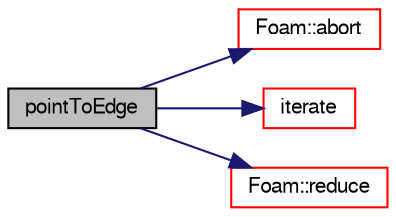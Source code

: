 digraph "pointToEdge"
{
  bgcolor="transparent";
  edge [fontname="FreeSans",fontsize="10",labelfontname="FreeSans",labelfontsize="10"];
  node [fontname="FreeSans",fontsize="10",shape=record];
  rankdir="LR";
  Node167 [label="pointToEdge",height=0.2,width=0.4,color="black", fillcolor="grey75", style="filled", fontcolor="black"];
  Node167 -> Node168 [color="midnightblue",fontsize="10",style="solid",fontname="FreeSans"];
  Node168 [label="Foam::abort",height=0.2,width=0.4,color="red",URL="$a21124.html#a447107a607d03e417307c203fa5fb44b"];
  Node167 -> Node211 [color="midnightblue",fontsize="10",style="solid",fontname="FreeSans"];
  Node211 [label="iterate",height=0.2,width=0.4,color="red",URL="$a24858.html#a8f898fd0e592fd902741616e1f087497",tooltip="Iterate until no changes or maxIter reached. Returns actual. "];
  Node167 -> Node217 [color="midnightblue",fontsize="10",style="solid",fontname="FreeSans"];
  Node217 [label="Foam::reduce",height=0.2,width=0.4,color="red",URL="$a21124.html#a7ffd6af4acc2eb9ba72ee296b5ecda23"];
}
